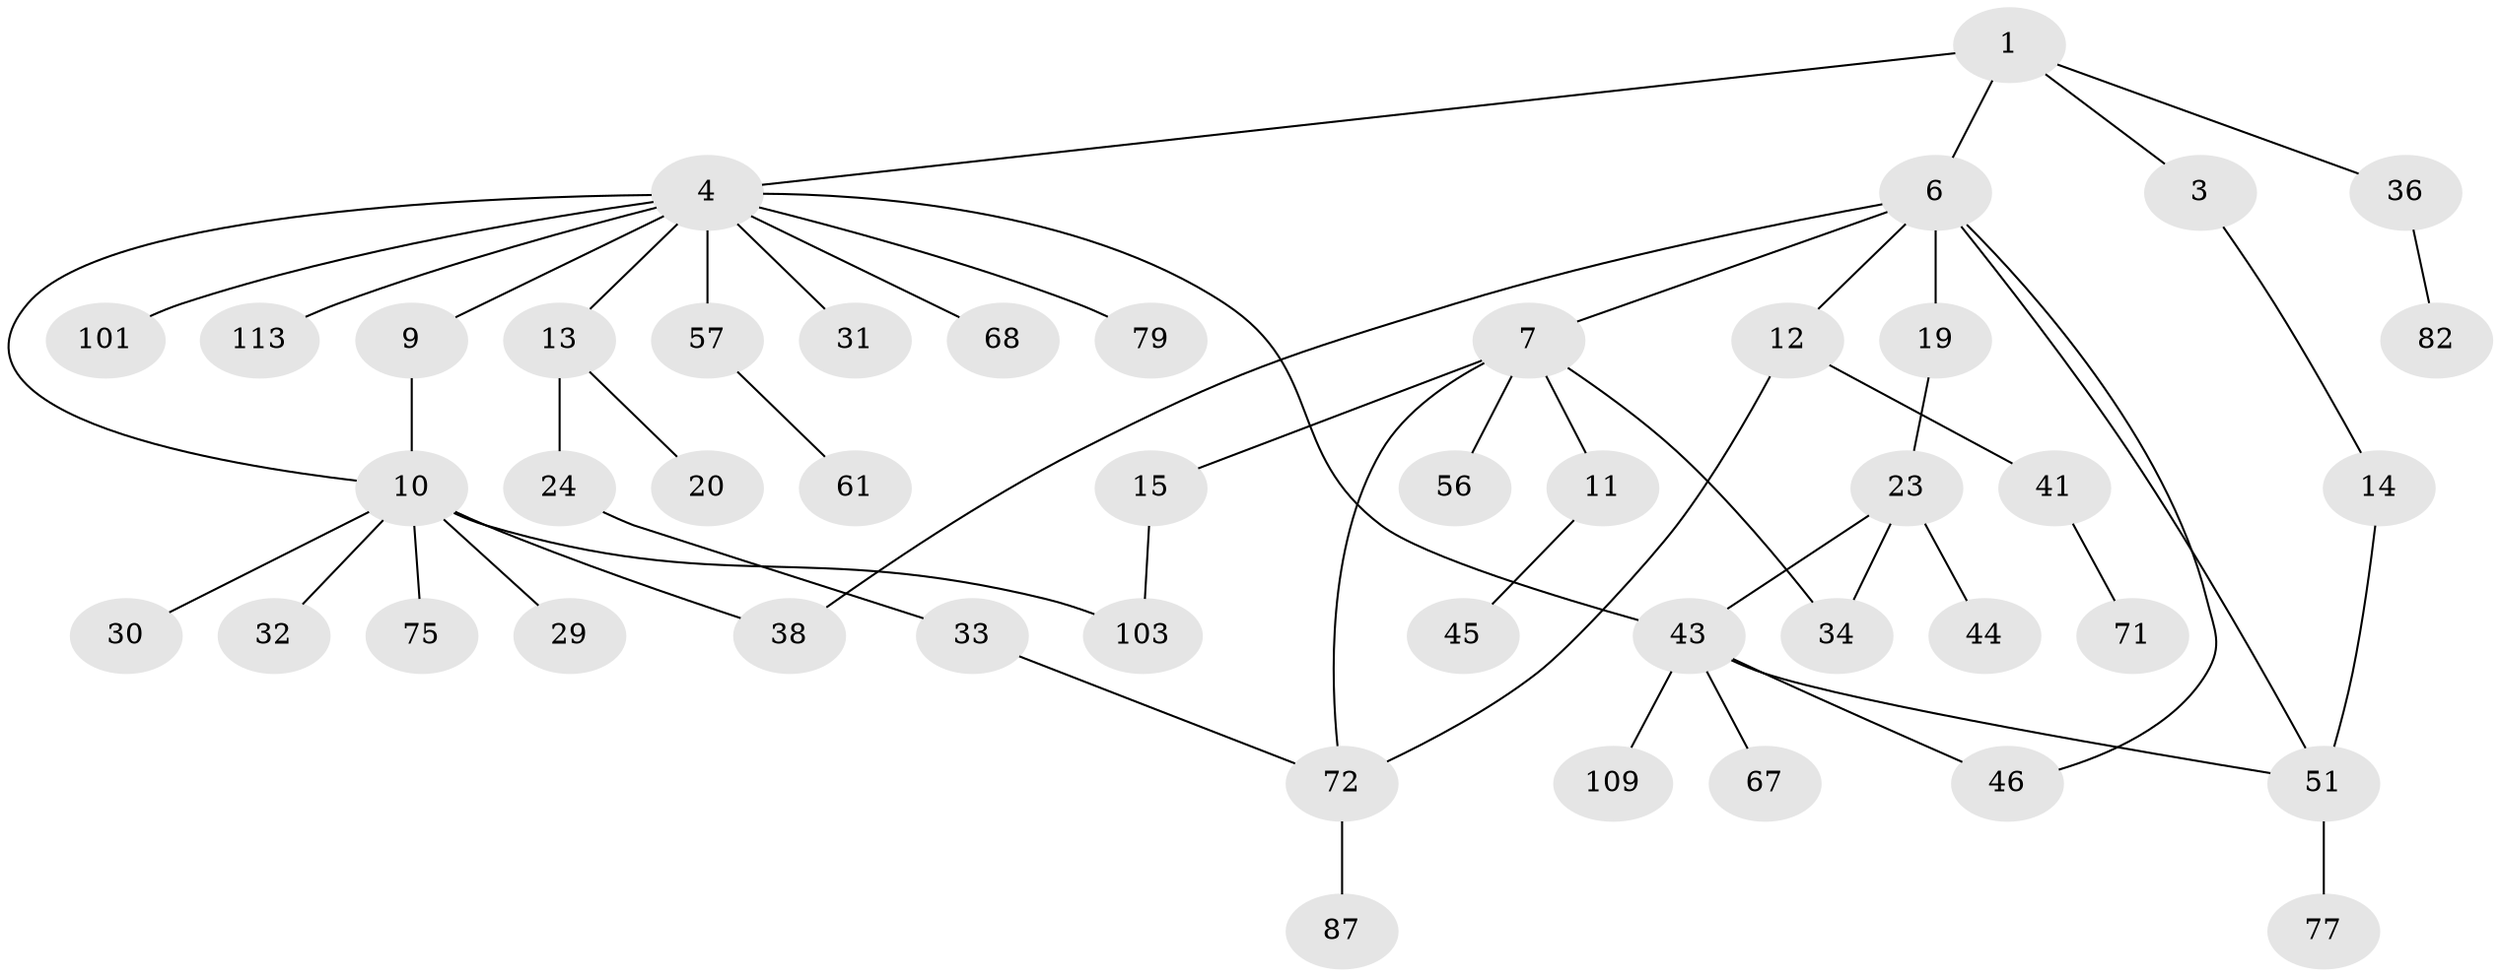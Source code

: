 // original degree distribution, {2: 0.2905982905982906, 4: 0.06837606837606838, 7: 0.017094017094017096, 5: 0.042735042735042736, 6: 0.02564102564102564, 3: 0.1282051282051282, 1: 0.42735042735042733}
// Generated by graph-tools (version 1.1) at 2025/16/03/04/25 18:16:57]
// undirected, 46 vertices, 55 edges
graph export_dot {
graph [start="1"]
  node [color=gray90,style=filled];
  1 [super="+2"];
  3;
  4 [super="+35+106+110+5+22"];
  6 [super="+18+92+55+21"];
  7 [super="+17"];
  9;
  10 [super="+88+27+16+76"];
  11;
  12;
  13 [super="+52+42"];
  14 [super="+48"];
  15 [super="+54"];
  19;
  20 [super="+49+37"];
  23 [super="+25"];
  24 [super="+89+69+53+84"];
  29 [super="+63+86"];
  30 [super="+40"];
  31 [super="+97"];
  32;
  33 [super="+112+95"];
  34 [super="+47"];
  36 [super="+50+81"];
  38 [super="+73"];
  41;
  43 [super="+85+66+58"];
  44 [super="+80"];
  45;
  46 [super="+93"];
  51 [super="+74+70+59"];
  56;
  57;
  61;
  67;
  68;
  71;
  72;
  75;
  77;
  79 [super="+117"];
  82 [super="+107"];
  87;
  101;
  103 [super="+108"];
  109;
  113;
  1 -- 3;
  1 -- 4;
  1 -- 6;
  1 -- 36;
  3 -- 14;
  4 -- 13;
  4 -- 113;
  4 -- 101;
  4 -- 68;
  4 -- 9;
  4 -- 10;
  4 -- 43;
  4 -- 31;
  4 -- 79;
  4 -- 57;
  6 -- 7;
  6 -- 12;
  6 -- 19;
  6 -- 46;
  6 -- 38;
  6 -- 51;
  7 -- 11;
  7 -- 15;
  7 -- 56;
  7 -- 34;
  7 -- 72;
  9 -- 10;
  10 -- 32;
  10 -- 75;
  10 -- 38;
  10 -- 103;
  10 -- 29;
  10 -- 30;
  11 -- 45;
  12 -- 41;
  12 -- 72;
  13 -- 20;
  13 -- 24;
  14 -- 51;
  15 -- 103;
  19 -- 23;
  23 -- 34;
  23 -- 44;
  23 -- 43;
  24 -- 33;
  33 -- 72;
  36 -- 82;
  41 -- 71;
  43 -- 109;
  43 -- 46;
  43 -- 51;
  43 -- 67;
  51 -- 77;
  57 -- 61;
  72 -- 87;
}
